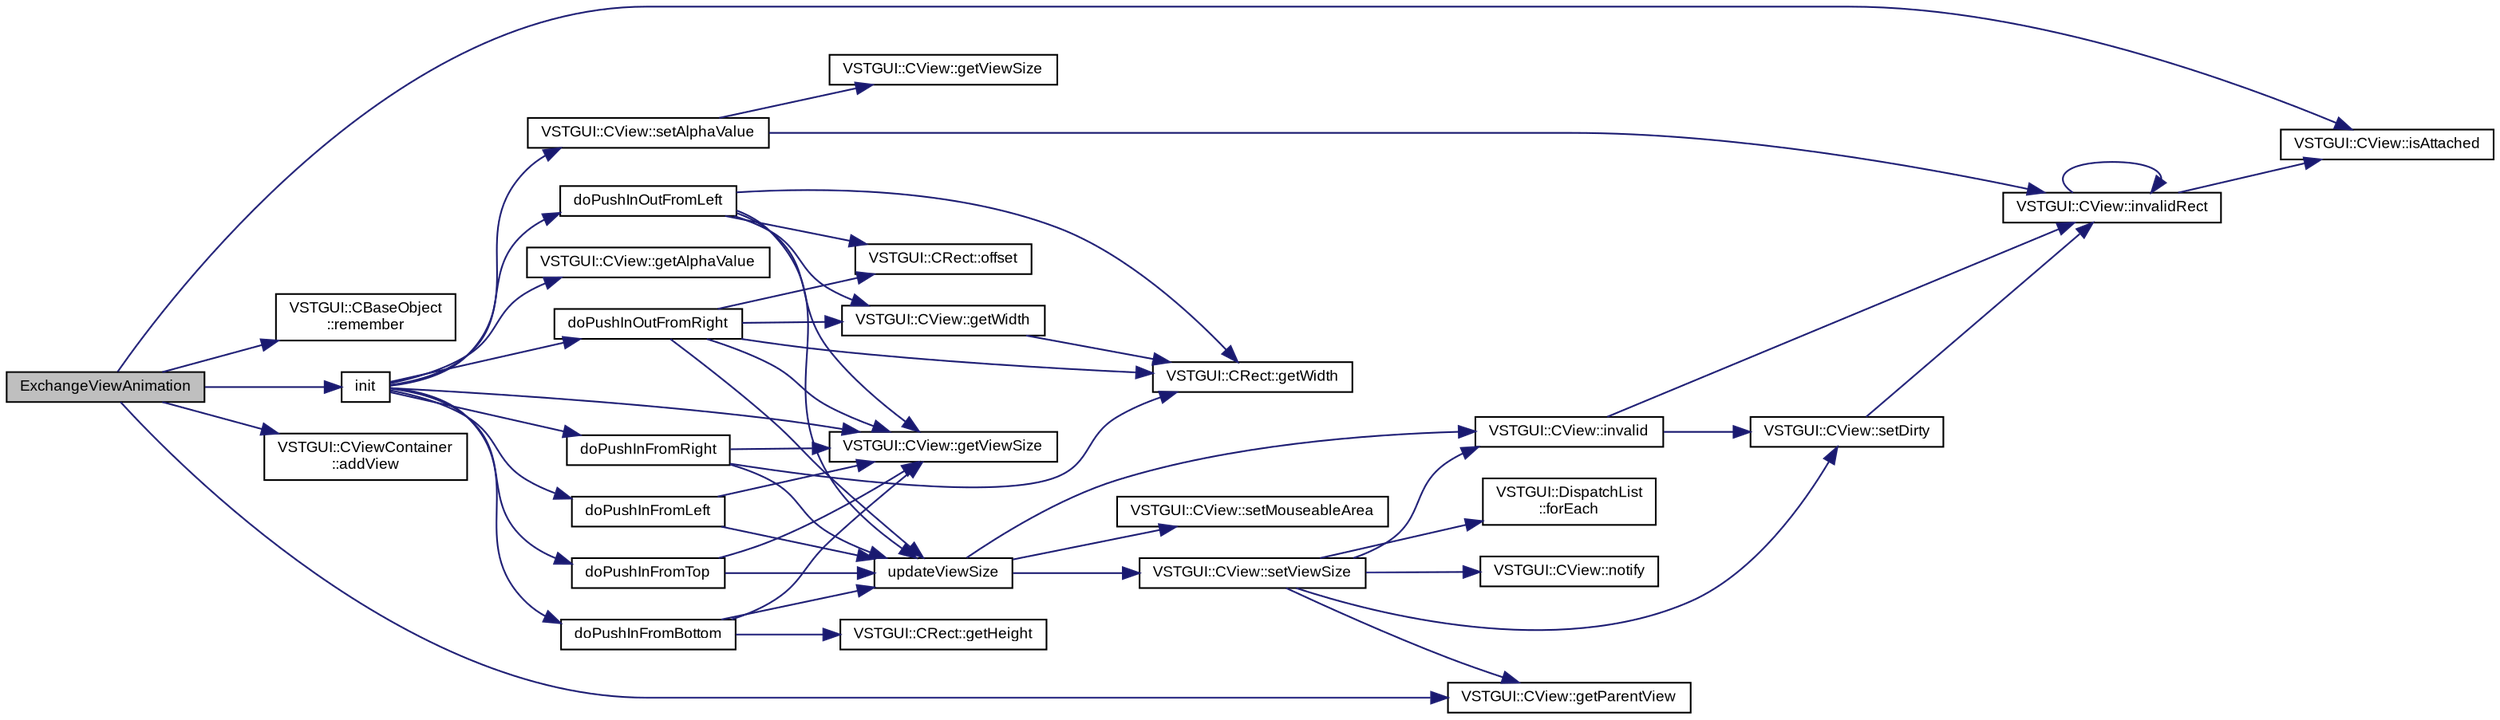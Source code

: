 digraph "ExchangeViewAnimation"
{
  bgcolor="transparent";
  edge [fontname="Arial",fontsize="9",labelfontname="Arial",labelfontsize="9"];
  node [fontname="Arial",fontsize="9",shape=record];
  rankdir="LR";
  Node1 [label="ExchangeViewAnimation",height=0.2,width=0.4,color="black", fillcolor="grey75", style="filled" fontcolor="black"];
  Node1 -> Node2 [color="midnightblue",fontsize="9",style="solid",fontname="Arial"];
  Node2 [label="VSTGUI::CView::isAttached",height=0.2,width=0.4,color="black",URL="$class_v_s_t_g_u_i_1_1_c_view.html#a1b7f04ee36bdaecd09a2625370dc90d8",tooltip="is view attached to a parentView "];
  Node1 -> Node3 [color="midnightblue",fontsize="9",style="solid",fontname="Arial"];
  Node3 [label="VSTGUI::CBaseObject\l::remember",height=0.2,width=0.4,color="black",URL="$class_v_s_t_g_u_i_1_1_c_base_object.html#ada0719d1daaca4af1795018001769311",tooltip="increase refcount "];
  Node1 -> Node4 [color="midnightblue",fontsize="9",style="solid",fontname="Arial"];
  Node4 [label="VSTGUI::CView::getParentView",height=0.2,width=0.4,color="black",URL="$class_v_s_t_g_u_i_1_1_c_view.html#ac45407fc7304ee33c5729fa04edaea76",tooltip="get parent view "];
  Node1 -> Node5 [color="midnightblue",fontsize="9",style="solid",fontname="Arial"];
  Node5 [label="VSTGUI::CViewContainer\l::addView",height=0.2,width=0.4,color="black",URL="$class_v_s_t_g_u_i_1_1_c_view_container.html#aa3f0bcc0a5ac5c2a62405f6899dda689",tooltip="add a child view "];
  Node1 -> Node6 [color="midnightblue",fontsize="9",style="solid",fontname="Arial"];
  Node6 [label="init",height=0.2,width=0.4,color="black",URL="$class_v_s_t_g_u_i_1_1_animation_1_1_exchange_view_animation.html#a02fd73d861ef2e4aabb38c0c9ff82947"];
  Node6 -> Node7 [color="midnightblue",fontsize="9",style="solid",fontname="Arial"];
  Node7 [label="VSTGUI::CView::getAlphaValue",height=0.2,width=0.4,color="black",URL="$class_v_s_t_g_u_i_1_1_c_view.html#a4d3f44f6f9fcef803a0315d2c8fec157",tooltip="get alpha value "];
  Node6 -> Node8 [color="midnightblue",fontsize="9",style="solid",fontname="Arial"];
  Node8 [label="VSTGUI::CView::setAlphaValue",height=0.2,width=0.4,color="black",URL="$class_v_s_t_g_u_i_1_1_c_view.html#a231289d0aa4c6c85931a822afab8b2bf",tooltip="set alpha value which will be applied when drawing this view "];
  Node8 -> Node9 [color="midnightblue",fontsize="9",style="solid",fontname="Arial"];
  Node9 [label="VSTGUI::CView::invalidRect",height=0.2,width=0.4,color="black",URL="$class_v_s_t_g_u_i_1_1_c_view.html#ad414ba3d5e64f9fdc11309e05266ffcf",tooltip="mark rect as invalid "];
  Node9 -> Node2 [color="midnightblue",fontsize="9",style="solid",fontname="Arial"];
  Node9 -> Node9 [color="midnightblue",fontsize="9",style="solid",fontname="Arial"];
  Node8 -> Node10 [color="midnightblue",fontsize="9",style="solid",fontname="Arial"];
  Node10 [label="VSTGUI::CView::getViewSize",height=0.2,width=0.4,color="black",URL="$class_v_s_t_g_u_i_1_1_c_view.html#a7b14fb07c53ccfa07dc91900f4fe01f1",tooltip="read only access to view size "];
  Node6 -> Node11 [color="midnightblue",fontsize="9",style="solid",fontname="Arial"];
  Node11 [label="VSTGUI::CView::getViewSize",height=0.2,width=0.4,color="black",URL="$class_v_s_t_g_u_i_1_1_c_view.html#a5ad6102316e6d16e4905a38ad3f16dcc",tooltip="returns the current view size "];
  Node6 -> Node12 [color="midnightblue",fontsize="9",style="solid",fontname="Arial"];
  Node12 [label="doPushInFromLeft",height=0.2,width=0.4,color="black",URL="$class_v_s_t_g_u_i_1_1_animation_1_1_exchange_view_animation.html#acf2fe54ba915a2a5c5baf79eb99f754d"];
  Node12 -> Node11 [color="midnightblue",fontsize="9",style="solid",fontname="Arial"];
  Node12 -> Node13 [color="midnightblue",fontsize="9",style="solid",fontname="Arial"];
  Node13 [label="updateViewSize",height=0.2,width=0.4,color="black",URL="$class_v_s_t_g_u_i_1_1_animation_1_1_exchange_view_animation.html#a8ec73fabf654accfc08506ceb807af13"];
  Node13 -> Node14 [color="midnightblue",fontsize="9",style="solid",fontname="Arial"];
  Node14 [label="VSTGUI::CView::invalid",height=0.2,width=0.4,color="black",URL="$class_v_s_t_g_u_i_1_1_c_view.html#a51647a4891b4a9cbaf8595171c5ad3fc",tooltip="mark whole view as invalid "];
  Node14 -> Node15 [color="midnightblue",fontsize="9",style="solid",fontname="Arial"];
  Node15 [label="VSTGUI::CView::setDirty",height=0.2,width=0.4,color="black",URL="$class_v_s_t_g_u_i_1_1_c_view.html#a0f19a61606a7f547b62102310063ea76",tooltip="set the view to dirty so that it is redrawn in the next idle. Thread Safe ! "];
  Node15 -> Node9 [color="midnightblue",fontsize="9",style="solid",fontname="Arial"];
  Node14 -> Node9 [color="midnightblue",fontsize="9",style="solid",fontname="Arial"];
  Node13 -> Node16 [color="midnightblue",fontsize="9",style="solid",fontname="Arial"];
  Node16 [label="VSTGUI::CView::setViewSize",height=0.2,width=0.4,color="black",URL="$class_v_s_t_g_u_i_1_1_c_view.html#ada1ffb857aa147620f2d01522b37569d",tooltip="set views size "];
  Node16 -> Node14 [color="midnightblue",fontsize="9",style="solid",fontname="Arial"];
  Node16 -> Node15 [color="midnightblue",fontsize="9",style="solid",fontname="Arial"];
  Node16 -> Node4 [color="midnightblue",fontsize="9",style="solid",fontname="Arial"];
  Node16 -> Node17 [color="midnightblue",fontsize="9",style="solid",fontname="Arial"];
  Node17 [label="VSTGUI::CView::notify",height=0.2,width=0.4,color="black",URL="$class_v_s_t_g_u_i_1_1_c_view.html#a15414e56ad0060f4b50f81ff44ad2a3e",tooltip="translates a local coordinate to a global one using parent transforms "];
  Node16 -> Node18 [color="midnightblue",fontsize="9",style="solid",fontname="Arial"];
  Node18 [label="VSTGUI::DispatchList\l::forEach",height=0.2,width=0.4,color="black",URL="$class_v_s_t_g_u_i_1_1_dispatch_list.html#a09cd3391119d3266c5d62ec8525d503d"];
  Node13 -> Node19 [color="midnightblue",fontsize="9",style="solid",fontname="Arial"];
  Node19 [label="VSTGUI::CView::setMouseableArea",height=0.2,width=0.4,color="black",URL="$class_v_s_t_g_u_i_1_1_c_view.html#aaf7594f7b73a027e5895469cbce92103",tooltip="set the area in which the view reacts to the mouse "];
  Node6 -> Node20 [color="midnightblue",fontsize="9",style="solid",fontname="Arial"];
  Node20 [label="doPushInFromRight",height=0.2,width=0.4,color="black",URL="$class_v_s_t_g_u_i_1_1_animation_1_1_exchange_view_animation.html#a8a6fb646d3572a926d841cdacac1df2d"];
  Node20 -> Node11 [color="midnightblue",fontsize="9",style="solid",fontname="Arial"];
  Node20 -> Node21 [color="midnightblue",fontsize="9",style="solid",fontname="Arial"];
  Node21 [label="VSTGUI::CRect::getWidth",height=0.2,width=0.4,color="black",URL="$struct_v_s_t_g_u_i_1_1_c_rect.html#a8b4fe88292b8e95807a9b07a26cd1cb1"];
  Node20 -> Node13 [color="midnightblue",fontsize="9",style="solid",fontname="Arial"];
  Node6 -> Node22 [color="midnightblue",fontsize="9",style="solid",fontname="Arial"];
  Node22 [label="doPushInFromTop",height=0.2,width=0.4,color="black",URL="$class_v_s_t_g_u_i_1_1_animation_1_1_exchange_view_animation.html#aed3495cde756b45f50be655402cc2308"];
  Node22 -> Node11 [color="midnightblue",fontsize="9",style="solid",fontname="Arial"];
  Node22 -> Node13 [color="midnightblue",fontsize="9",style="solid",fontname="Arial"];
  Node6 -> Node23 [color="midnightblue",fontsize="9",style="solid",fontname="Arial"];
  Node23 [label="doPushInFromBottom",height=0.2,width=0.4,color="black",URL="$class_v_s_t_g_u_i_1_1_animation_1_1_exchange_view_animation.html#a09b9175cff6b667cf85f7b41e3ef97a1"];
  Node23 -> Node11 [color="midnightblue",fontsize="9",style="solid",fontname="Arial"];
  Node23 -> Node24 [color="midnightblue",fontsize="9",style="solid",fontname="Arial"];
  Node24 [label="VSTGUI::CRect::getHeight",height=0.2,width=0.4,color="black",URL="$struct_v_s_t_g_u_i_1_1_c_rect.html#a1f4be3a475a8fb7d8defa4621c01558d"];
  Node23 -> Node13 [color="midnightblue",fontsize="9",style="solid",fontname="Arial"];
  Node6 -> Node25 [color="midnightblue",fontsize="9",style="solid",fontname="Arial"];
  Node25 [label="doPushInOutFromLeft",height=0.2,width=0.4,color="black",URL="$class_v_s_t_g_u_i_1_1_animation_1_1_exchange_view_animation.html#a458feb800c9a9e417ce2e46cd0bc5b7e"];
  Node25 -> Node11 [color="midnightblue",fontsize="9",style="solid",fontname="Arial"];
  Node25 -> Node21 [color="midnightblue",fontsize="9",style="solid",fontname="Arial"];
  Node25 -> Node13 [color="midnightblue",fontsize="9",style="solid",fontname="Arial"];
  Node25 -> Node26 [color="midnightblue",fontsize="9",style="solid",fontname="Arial"];
  Node26 [label="VSTGUI::CView::getWidth",height=0.2,width=0.4,color="black",URL="$class_v_s_t_g_u_i_1_1_c_view.html#a8b4fe88292b8e95807a9b07a26cd1cb1",tooltip="get the width of the view "];
  Node26 -> Node21 [color="midnightblue",fontsize="9",style="solid",fontname="Arial"];
  Node25 -> Node27 [color="midnightblue",fontsize="9",style="solid",fontname="Arial"];
  Node27 [label="VSTGUI::CRect::offset",height=0.2,width=0.4,color="black",URL="$struct_v_s_t_g_u_i_1_1_c_rect.html#a3b15bdeea464922589dfe91b21d991ce"];
  Node6 -> Node28 [color="midnightblue",fontsize="9",style="solid",fontname="Arial"];
  Node28 [label="doPushInOutFromRight",height=0.2,width=0.4,color="black",URL="$class_v_s_t_g_u_i_1_1_animation_1_1_exchange_view_animation.html#aadd2a714eb20cd21fbf3b1b876c8dafc"];
  Node28 -> Node11 [color="midnightblue",fontsize="9",style="solid",fontname="Arial"];
  Node28 -> Node21 [color="midnightblue",fontsize="9",style="solid",fontname="Arial"];
  Node28 -> Node13 [color="midnightblue",fontsize="9",style="solid",fontname="Arial"];
  Node28 -> Node26 [color="midnightblue",fontsize="9",style="solid",fontname="Arial"];
  Node28 -> Node27 [color="midnightblue",fontsize="9",style="solid",fontname="Arial"];
}
